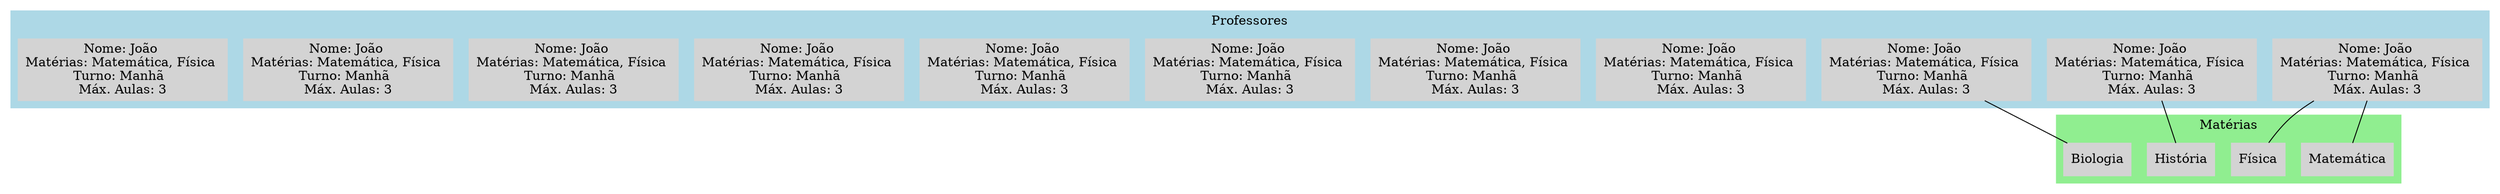 graph G {
  //Estilo padrão dos nós(para imprimir)
  node [shape=box, style=filled, color=lightgray];

  // Subgrafo de Professores
  subgraph cluster_professores {
    label = "Professores";
    style = filled;
    color = lightblue;

    P1 [label= "Nome: João \nMatérias: Matemática, Física \nTurno: Manhã  \nMáx. Aulas: 3"];
    P2 [label= "Nome: João \nMatérias: Matemática, Física \nTurno: Manhã  \nMáx. Aulas: 3"];
    P3 [label= "Nome: João \nMatérias: Matemática, Física \nTurno: Manhã  \nMáx. Aulas: 3"];
    P4 [label= "Nome: João \nMatérias: Matemática, Física \nTurno: Manhã  \nMáx. Aulas: 3"];
    P5 [label= "Nome: João \nMatérias: Matemática, Física \nTurno: Manhã  \nMáx. Aulas: 3"];
    P6 [label= "Nome: João \nMatérias: Matemática, Física \nTurno: Manhã  \nMáx. Aulas: 3"];
    P7 [label= "Nome: João \nMatérias: Matemática, Física \nTurno: Manhã  \nMáx. Aulas: 3"];
    P8 [label= "Nome: João \nMatérias: Matemática, Física \nTurno: Manhã  \nMáx. Aulas: 3"];
    P9 [label= "Nome: João \nMatérias: Matemática, Física \nTurno: Manhã  \nMáx. Aulas: 3"];
    P10 [label= "Nome: João \nMatérias: Matemática, Física \nTurno: Manhã  \nMáx. Aulas: 3"];
    P11 [label= "Nome: João \nMatérias: Matemática, Física \nTurno: Manhã  \nMáx. Aulas: 3"];
  }

  // Subgrafo de Matérias
  subgraph cluster_materias {
    label = "Matérias";
    style = filled;
    color = lightgreen;

    M1 [label="Matemática"];
    M2 [label="Física"];
    M3 [label="História"];
    M4 [label="Biologia"];
  }

  //Ligações entre professores e matérias
  P1 -- M1;
  P1 -- M2;
  P2 -- M3;
  P3 -- M4;
}